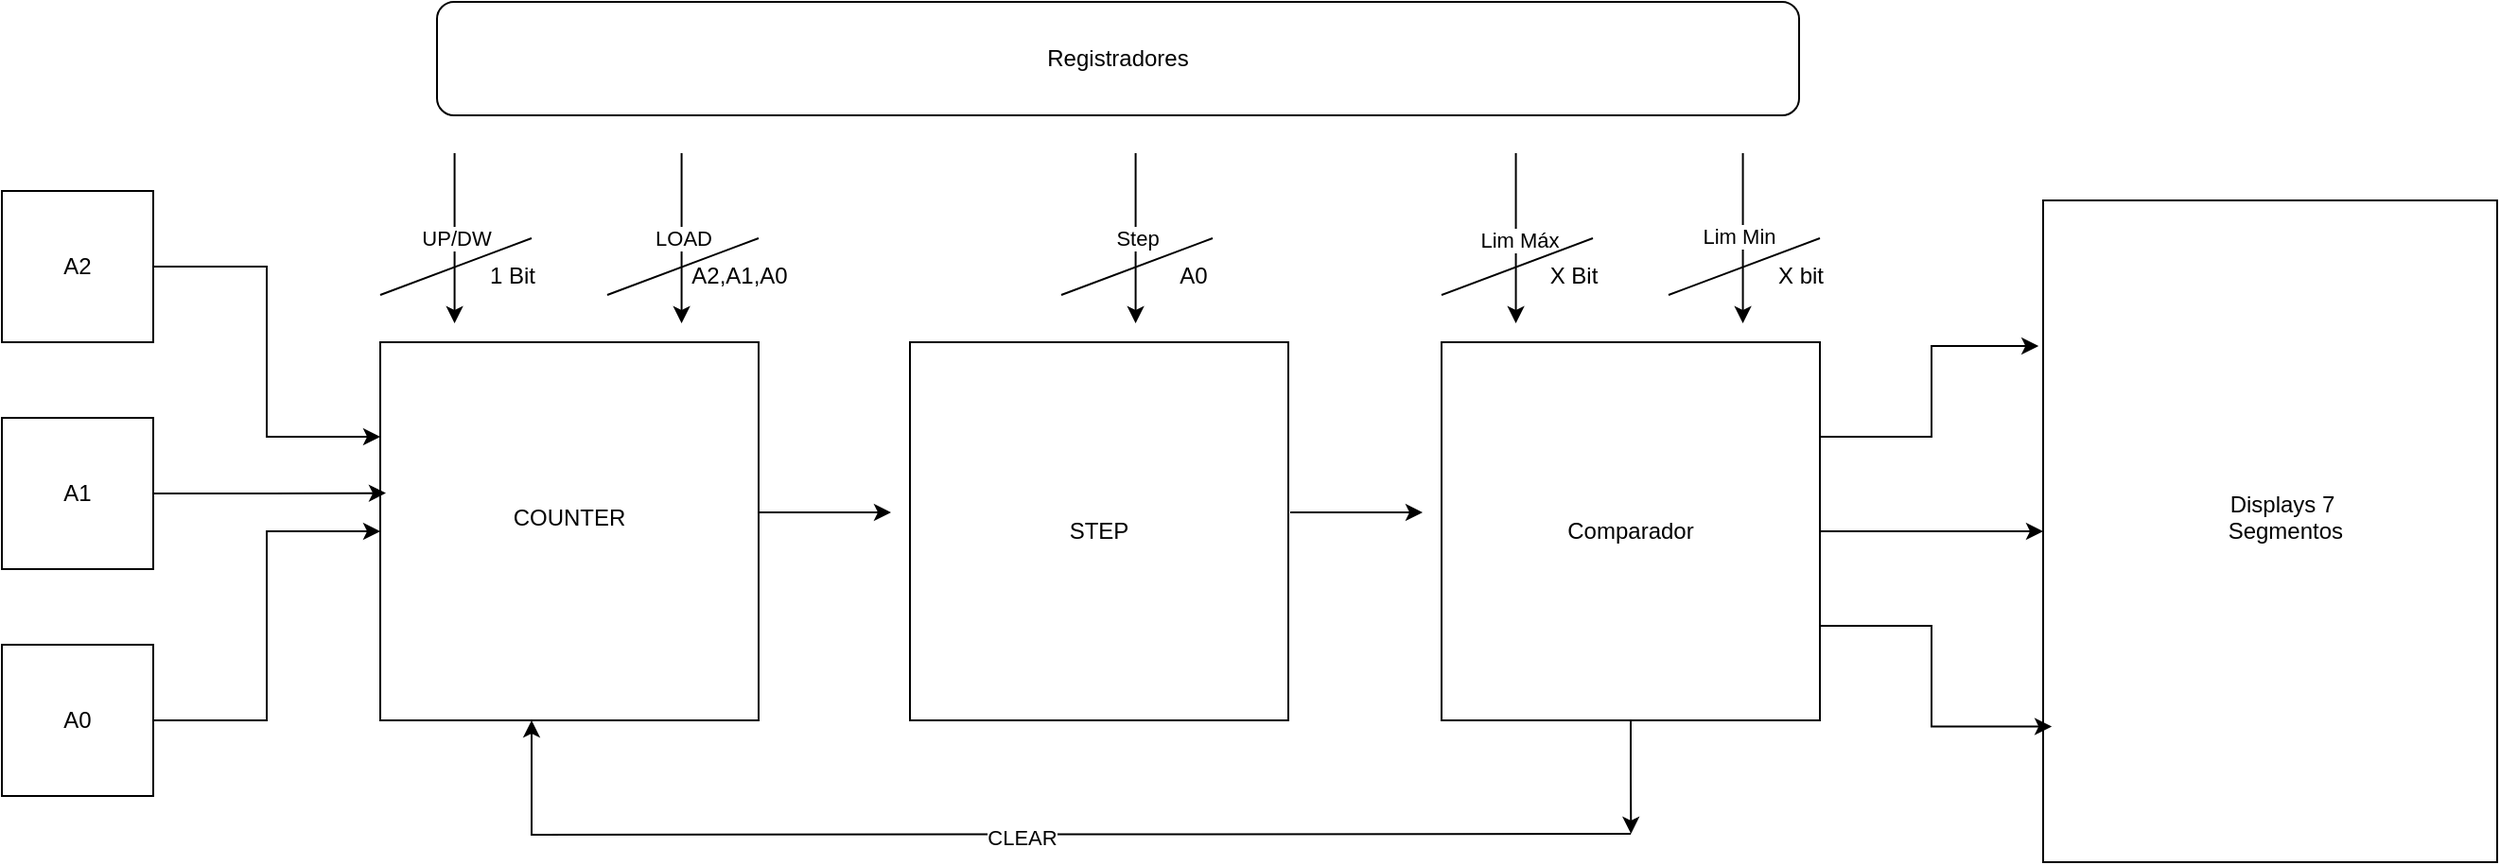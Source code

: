 <mxfile version="24.8.0">
  <diagram name="Página-1" id="OI2_72WPpLuLD4g8K_rf">
    <mxGraphModel dx="1364" dy="884" grid="1" gridSize="10" guides="1" tooltips="1" connect="1" arrows="1" fold="1" page="1" pageScale="1" pageWidth="827" pageHeight="1169" math="0" shadow="0">
      <root>
        <mxCell id="0" />
        <mxCell id="1" parent="0" />
        <mxCell id="Dc7wzzg82mR3qbJvhs6L-26" style="edgeStyle=orthogonalEdgeStyle;rounded=0;orthogonalLoop=1;jettySize=auto;html=1;exitX=1;exitY=0.5;exitDx=0;exitDy=0;entryX=0;entryY=0.25;entryDx=0;entryDy=0;" edge="1" parent="1" source="Dc7wzzg82mR3qbJvhs6L-1" target="Dc7wzzg82mR3qbJvhs6L-7">
          <mxGeometry relative="1" as="geometry" />
        </mxCell>
        <mxCell id="Dc7wzzg82mR3qbJvhs6L-1" value="A2" style="whiteSpace=wrap;html=1;aspect=fixed;" vertex="1" parent="1">
          <mxGeometry x="280" y="360" width="80" height="80" as="geometry" />
        </mxCell>
        <mxCell id="Dc7wzzg82mR3qbJvhs6L-2" value="A1" style="whiteSpace=wrap;html=1;aspect=fixed;" vertex="1" parent="1">
          <mxGeometry x="280" y="480" width="80" height="80" as="geometry" />
        </mxCell>
        <mxCell id="Dc7wzzg82mR3qbJvhs6L-28" style="edgeStyle=orthogonalEdgeStyle;rounded=0;orthogonalLoop=1;jettySize=auto;html=1;exitX=1;exitY=0.5;exitDx=0;exitDy=0;entryX=0;entryY=0.5;entryDx=0;entryDy=0;" edge="1" parent="1" source="Dc7wzzg82mR3qbJvhs6L-4" target="Dc7wzzg82mR3qbJvhs6L-7">
          <mxGeometry relative="1" as="geometry" />
        </mxCell>
        <mxCell id="Dc7wzzg82mR3qbJvhs6L-4" value="A0" style="whiteSpace=wrap;html=1;aspect=fixed;" vertex="1" parent="1">
          <mxGeometry x="280" y="600" width="80" height="80" as="geometry" />
        </mxCell>
        <mxCell id="Dc7wzzg82mR3qbJvhs6L-7" value="COUNTER&lt;div&gt;&lt;br&gt;&lt;/div&gt;" style="whiteSpace=wrap;html=1;aspect=fixed;" vertex="1" parent="1">
          <mxGeometry x="480" y="440" width="200" height="200" as="geometry" />
        </mxCell>
        <mxCell id="Dc7wzzg82mR3qbJvhs6L-8" value="STEP" style="whiteSpace=wrap;html=1;aspect=fixed;" vertex="1" parent="1">
          <mxGeometry x="760" y="440" width="200" height="200" as="geometry" />
        </mxCell>
        <mxCell id="Dc7wzzg82mR3qbJvhs6L-9" value="" style="endArrow=classic;html=1;rounded=0;" edge="1" parent="1">
          <mxGeometry relative="1" as="geometry">
            <mxPoint x="519.29" y="340" as="sourcePoint" />
            <mxPoint x="519.29" y="430" as="targetPoint" />
          </mxGeometry>
        </mxCell>
        <mxCell id="Dc7wzzg82mR3qbJvhs6L-10" value="UP/DW" style="edgeLabel;resizable=0;html=1;;align=center;verticalAlign=middle;" connectable="0" vertex="1" parent="Dc7wzzg82mR3qbJvhs6L-9">
          <mxGeometry relative="1" as="geometry" />
        </mxCell>
        <mxCell id="Dc7wzzg82mR3qbJvhs6L-11" value="" style="endArrow=none;html=1;rounded=0;" edge="1" parent="1">
          <mxGeometry width="50" height="50" relative="1" as="geometry">
            <mxPoint x="480" y="415" as="sourcePoint" />
            <mxPoint x="560" y="385" as="targetPoint" />
          </mxGeometry>
        </mxCell>
        <mxCell id="Dc7wzzg82mR3qbJvhs6L-12" value="1 Bit" style="text;html=1;align=center;verticalAlign=middle;whiteSpace=wrap;rounded=0;" vertex="1" parent="1">
          <mxGeometry x="520" y="390" width="60" height="30" as="geometry" />
        </mxCell>
        <mxCell id="Dc7wzzg82mR3qbJvhs6L-16" value="" style="endArrow=classic;html=1;rounded=0;" edge="1" parent="1">
          <mxGeometry relative="1" as="geometry">
            <mxPoint x="879.29" y="340" as="sourcePoint" />
            <mxPoint x="879.29" y="430" as="targetPoint" />
          </mxGeometry>
        </mxCell>
        <mxCell id="Dc7wzzg82mR3qbJvhs6L-17" value="Step" style="edgeLabel;resizable=0;html=1;;align=center;verticalAlign=middle;" connectable="0" vertex="1" parent="Dc7wzzg82mR3qbJvhs6L-16">
          <mxGeometry relative="1" as="geometry" />
        </mxCell>
        <mxCell id="Dc7wzzg82mR3qbJvhs6L-18" value="" style="endArrow=none;html=1;rounded=0;" edge="1" parent="1">
          <mxGeometry width="50" height="50" relative="1" as="geometry">
            <mxPoint x="840" y="415" as="sourcePoint" />
            <mxPoint x="920" y="385" as="targetPoint" />
          </mxGeometry>
        </mxCell>
        <mxCell id="Dc7wzzg82mR3qbJvhs6L-19" value="A0" style="text;html=1;align=center;verticalAlign=middle;whiteSpace=wrap;rounded=0;" vertex="1" parent="1">
          <mxGeometry x="880" y="390" width="60" height="30" as="geometry" />
        </mxCell>
        <mxCell id="Dc7wzzg82mR3qbJvhs6L-20" value="" style="endArrow=classic;html=1;rounded=0;" edge="1" parent="1">
          <mxGeometry relative="1" as="geometry">
            <mxPoint x="639.29" y="340" as="sourcePoint" />
            <mxPoint x="639.29" y="430" as="targetPoint" />
          </mxGeometry>
        </mxCell>
        <mxCell id="Dc7wzzg82mR3qbJvhs6L-21" value="LOAD" style="edgeLabel;resizable=0;html=1;;align=center;verticalAlign=middle;" connectable="0" vertex="1" parent="Dc7wzzg82mR3qbJvhs6L-20">
          <mxGeometry relative="1" as="geometry" />
        </mxCell>
        <mxCell id="Dc7wzzg82mR3qbJvhs6L-22" value="" style="endArrow=none;html=1;rounded=0;" edge="1" parent="1">
          <mxGeometry width="50" height="50" relative="1" as="geometry">
            <mxPoint x="600" y="415" as="sourcePoint" />
            <mxPoint x="680" y="385" as="targetPoint" />
          </mxGeometry>
        </mxCell>
        <mxCell id="Dc7wzzg82mR3qbJvhs6L-23" value="A2,A1,A0" style="text;html=1;align=center;verticalAlign=middle;whiteSpace=wrap;rounded=0;" vertex="1" parent="1">
          <mxGeometry x="640" y="390" width="60" height="30" as="geometry" />
        </mxCell>
        <mxCell id="Dc7wzzg82mR3qbJvhs6L-25" value="" style="endArrow=classic;html=1;rounded=0;" edge="1" parent="1">
          <mxGeometry width="50" height="50" relative="1" as="geometry">
            <mxPoint x="680" y="530" as="sourcePoint" />
            <mxPoint x="750" y="530" as="targetPoint" />
          </mxGeometry>
        </mxCell>
        <mxCell id="Dc7wzzg82mR3qbJvhs6L-27" style="edgeStyle=orthogonalEdgeStyle;rounded=0;orthogonalLoop=1;jettySize=auto;html=1;exitX=1;exitY=0.5;exitDx=0;exitDy=0;entryX=0.015;entryY=0.399;entryDx=0;entryDy=0;entryPerimeter=0;" edge="1" parent="1" source="Dc7wzzg82mR3qbJvhs6L-2" target="Dc7wzzg82mR3qbJvhs6L-7">
          <mxGeometry relative="1" as="geometry" />
        </mxCell>
        <mxCell id="Dc7wzzg82mR3qbJvhs6L-65" style="edgeStyle=orthogonalEdgeStyle;rounded=0;orthogonalLoop=1;jettySize=auto;html=1;exitX=0.5;exitY=1;exitDx=0;exitDy=0;" edge="1" parent="1" source="Dc7wzzg82mR3qbJvhs6L-34">
          <mxGeometry relative="1" as="geometry">
            <mxPoint x="1141.154" y="700" as="targetPoint" />
          </mxGeometry>
        </mxCell>
        <mxCell id="Dc7wzzg82mR3qbJvhs6L-68" style="edgeStyle=orthogonalEdgeStyle;rounded=0;orthogonalLoop=1;jettySize=auto;html=1;exitX=1;exitY=0.5;exitDx=0;exitDy=0;entryX=0.5;entryY=1;entryDx=0;entryDy=0;" edge="1" parent="1" source="Dc7wzzg82mR3qbJvhs6L-34" target="Dc7wzzg82mR3qbJvhs6L-63">
          <mxGeometry relative="1" as="geometry" />
        </mxCell>
        <mxCell id="Dc7wzzg82mR3qbJvhs6L-34" value="Comparador" style="whiteSpace=wrap;html=1;aspect=fixed;" vertex="1" parent="1">
          <mxGeometry x="1041" y="440" width="200" height="200" as="geometry" />
        </mxCell>
        <mxCell id="Dc7wzzg82mR3qbJvhs6L-38" value="" style="endArrow=classic;html=1;rounded=0;" edge="1" parent="1">
          <mxGeometry width="50" height="50" relative="1" as="geometry">
            <mxPoint x="961" y="530" as="sourcePoint" />
            <mxPoint x="1031" y="530" as="targetPoint" />
          </mxGeometry>
        </mxCell>
        <mxCell id="Dc7wzzg82mR3qbJvhs6L-41" value="" style="endArrow=classic;html=1;rounded=0;" edge="1" parent="1">
          <mxGeometry relative="1" as="geometry">
            <mxPoint x="1080.29" y="340" as="sourcePoint" />
            <mxPoint x="1080.29" y="430" as="targetPoint" />
          </mxGeometry>
        </mxCell>
        <mxCell id="Dc7wzzg82mR3qbJvhs6L-61" value="Lim Máx" style="edgeLabel;html=1;align=center;verticalAlign=middle;resizable=0;points=[];" vertex="1" connectable="0" parent="Dc7wzzg82mR3qbJvhs6L-41">
          <mxGeometry x="0.009" y="1" relative="1" as="geometry">
            <mxPoint as="offset" />
          </mxGeometry>
        </mxCell>
        <mxCell id="Dc7wzzg82mR3qbJvhs6L-43" value="" style="endArrow=none;html=1;rounded=0;" edge="1" parent="1">
          <mxGeometry width="50" height="50" relative="1" as="geometry">
            <mxPoint x="1041" y="415" as="sourcePoint" />
            <mxPoint x="1121" y="385" as="targetPoint" />
          </mxGeometry>
        </mxCell>
        <mxCell id="Dc7wzzg82mR3qbJvhs6L-44" value="X Bit" style="text;html=1;align=center;verticalAlign=middle;whiteSpace=wrap;rounded=0;" vertex="1" parent="1">
          <mxGeometry x="1081" y="390" width="60" height="30" as="geometry" />
        </mxCell>
        <mxCell id="Dc7wzzg82mR3qbJvhs6L-45" value="" style="endArrow=classic;html=1;rounded=0;" edge="1" parent="1">
          <mxGeometry relative="1" as="geometry">
            <mxPoint x="1200.29" y="340" as="sourcePoint" />
            <mxPoint x="1200.29" y="430" as="targetPoint" />
          </mxGeometry>
        </mxCell>
        <mxCell id="Dc7wzzg82mR3qbJvhs6L-62" value="Lim Min" style="edgeLabel;html=1;align=center;verticalAlign=middle;resizable=0;points=[];" vertex="1" connectable="0" parent="Dc7wzzg82mR3qbJvhs6L-45">
          <mxGeometry x="-0.027" y="-3" relative="1" as="geometry">
            <mxPoint as="offset" />
          </mxGeometry>
        </mxCell>
        <mxCell id="Dc7wzzg82mR3qbJvhs6L-47" value="" style="endArrow=none;html=1;rounded=0;" edge="1" parent="1">
          <mxGeometry width="50" height="50" relative="1" as="geometry">
            <mxPoint x="1161" y="415" as="sourcePoint" />
            <mxPoint x="1241" y="385" as="targetPoint" />
          </mxGeometry>
        </mxCell>
        <mxCell id="Dc7wzzg82mR3qbJvhs6L-48" value="X bit" style="text;html=1;align=center;verticalAlign=middle;whiteSpace=wrap;rounded=0;" vertex="1" parent="1">
          <mxGeometry x="1201" y="390" width="60" height="30" as="geometry" />
        </mxCell>
        <mxCell id="Dc7wzzg82mR3qbJvhs6L-59" value="Registradores" style="rounded=1;whiteSpace=wrap;html=1;" vertex="1" parent="1">
          <mxGeometry x="510" y="260" width="720" height="60" as="geometry" />
        </mxCell>
        <mxCell id="Dc7wzzg82mR3qbJvhs6L-63" value="" style="rounded=0;whiteSpace=wrap;html=1;rotation=90;" vertex="1" parent="1">
          <mxGeometry x="1304" y="420" width="350" height="240" as="geometry" />
        </mxCell>
        <mxCell id="Dc7wzzg82mR3qbJvhs6L-64" style="edgeStyle=orthogonalEdgeStyle;rounded=0;orthogonalLoop=1;jettySize=auto;html=1;exitX=0.5;exitY=1;exitDx=0;exitDy=0;entryX=0.4;entryY=1;entryDx=0;entryDy=0;entryPerimeter=0;" edge="1" parent="1" target="Dc7wzzg82mR3qbJvhs6L-7">
          <mxGeometry relative="1" as="geometry">
            <mxPoint x="1141" y="700" as="sourcePoint" />
            <mxPoint x="570" y="700.4" as="targetPoint" />
          </mxGeometry>
        </mxCell>
        <mxCell id="Dc7wzzg82mR3qbJvhs6L-70" value="CLEAR" style="edgeLabel;html=1;align=center;verticalAlign=middle;resizable=0;points=[];" vertex="1" connectable="0" parent="Dc7wzzg82mR3qbJvhs6L-64">
          <mxGeometry x="0.006" y="1" relative="1" as="geometry">
            <mxPoint as="offset" />
          </mxGeometry>
        </mxCell>
        <mxCell id="Dc7wzzg82mR3qbJvhs6L-66" value="Displays 7&lt;div&gt;&amp;nbsp;Segmentos&lt;div&gt;&lt;br&gt;&lt;/div&gt;&lt;/div&gt;" style="text;html=1;align=center;verticalAlign=middle;resizable=0;points=[];autosize=1;strokeColor=none;fillColor=none;" vertex="1" parent="1">
          <mxGeometry x="1440" y="510" width="90" height="60" as="geometry" />
        </mxCell>
        <mxCell id="Dc7wzzg82mR3qbJvhs6L-67" style="edgeStyle=orthogonalEdgeStyle;rounded=0;orthogonalLoop=1;jettySize=auto;html=1;exitX=1;exitY=0.25;exitDx=0;exitDy=0;entryX=0.22;entryY=1.01;entryDx=0;entryDy=0;entryPerimeter=0;" edge="1" parent="1" source="Dc7wzzg82mR3qbJvhs6L-34" target="Dc7wzzg82mR3qbJvhs6L-63">
          <mxGeometry relative="1" as="geometry" />
        </mxCell>
        <mxCell id="Dc7wzzg82mR3qbJvhs6L-69" style="edgeStyle=orthogonalEdgeStyle;rounded=0;orthogonalLoop=1;jettySize=auto;html=1;exitX=1;exitY=0.75;exitDx=0;exitDy=0;entryX=0.795;entryY=0.981;entryDx=0;entryDy=0;entryPerimeter=0;" edge="1" parent="1" source="Dc7wzzg82mR3qbJvhs6L-34" target="Dc7wzzg82mR3qbJvhs6L-63">
          <mxGeometry relative="1" as="geometry" />
        </mxCell>
      </root>
    </mxGraphModel>
  </diagram>
</mxfile>

